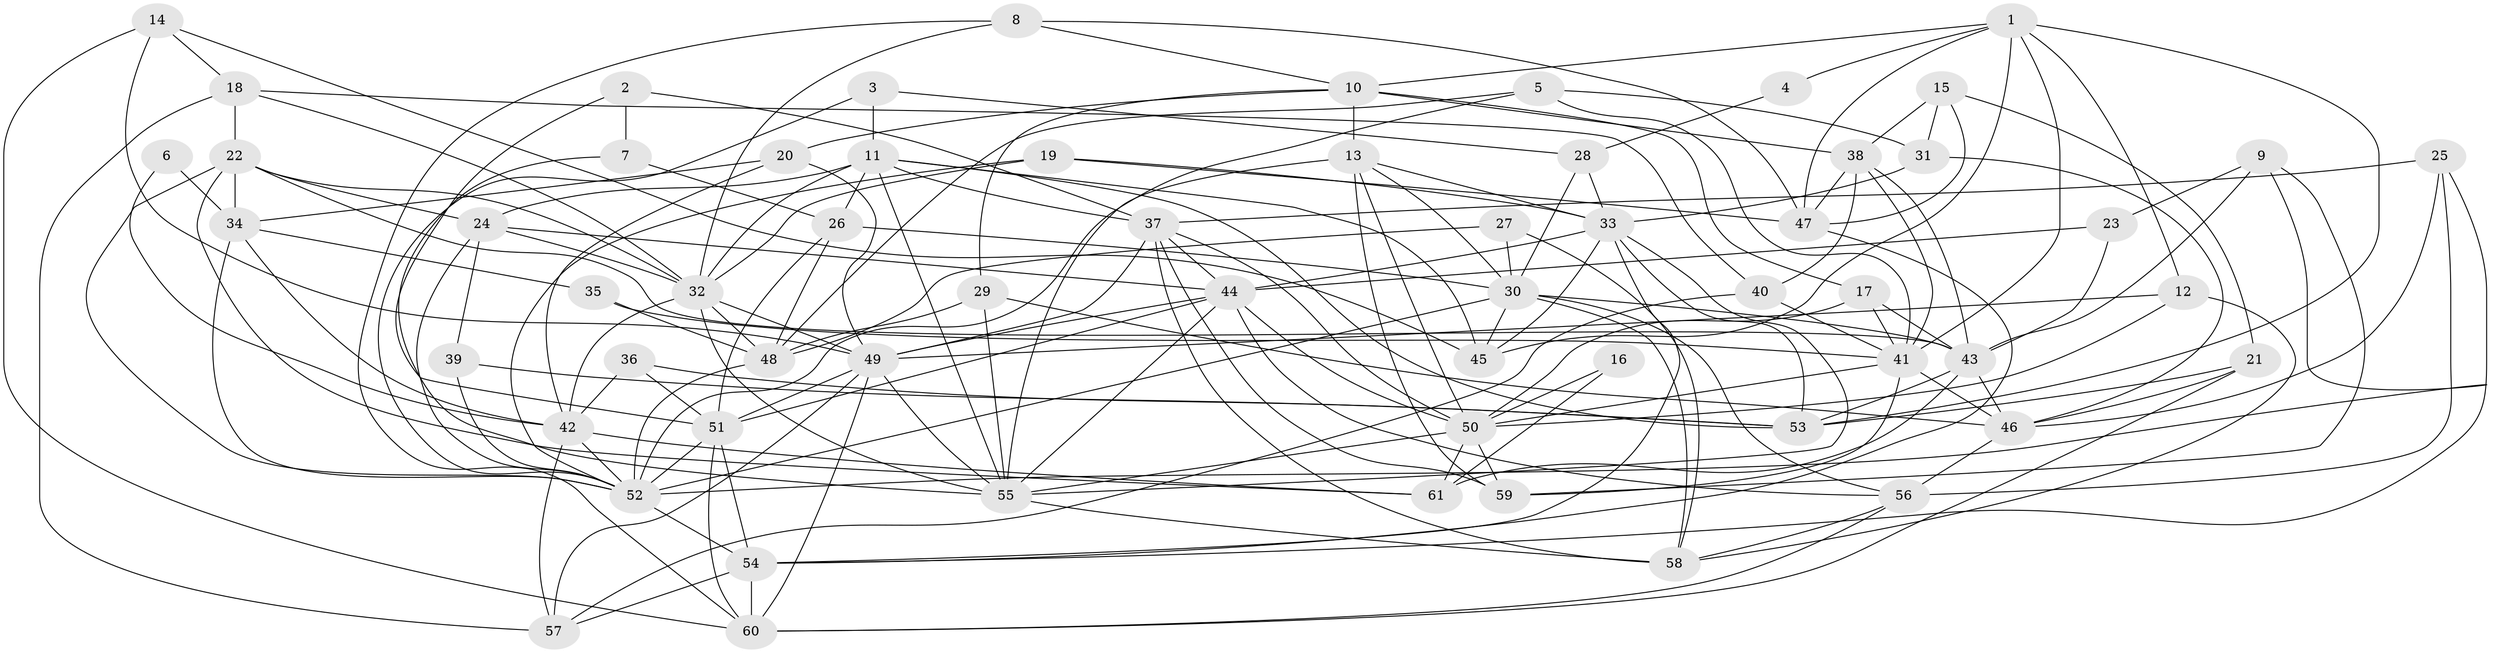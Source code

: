 // original degree distribution, {7: 0.04132231404958678, 5: 0.2066115702479339, 2: 0.09090909090909091, 3: 0.3140495867768595, 4: 0.2727272727272727, 6: 0.06611570247933884, 8: 0.008264462809917356}
// Generated by graph-tools (version 1.1) at 2025/50/03/09/25 03:50:08]
// undirected, 61 vertices, 174 edges
graph export_dot {
graph [start="1"]
  node [color=gray90,style=filled];
  1;
  2;
  3;
  4;
  5;
  6;
  7;
  8;
  9;
  10;
  11;
  12;
  13;
  14;
  15;
  16;
  17;
  18;
  19;
  20;
  21;
  22;
  23;
  24;
  25;
  26;
  27;
  28;
  29;
  30;
  31;
  32;
  33;
  34;
  35;
  36;
  37;
  38;
  39;
  40;
  41;
  42;
  43;
  44;
  45;
  46;
  47;
  48;
  49;
  50;
  51;
  52;
  53;
  54;
  55;
  56;
  57;
  58;
  59;
  60;
  61;
  1 -- 4 [weight=1.0];
  1 -- 10 [weight=1.0];
  1 -- 12 [weight=1.0];
  1 -- 41 [weight=1.0];
  1 -- 45 [weight=1.0];
  1 -- 47 [weight=1.0];
  1 -- 53 [weight=1.0];
  2 -- 7 [weight=1.0];
  2 -- 37 [weight=1.0];
  2 -- 51 [weight=1.0];
  3 -- 11 [weight=1.0];
  3 -- 28 [weight=1.0];
  3 -- 52 [weight=1.0];
  4 -- 28 [weight=1.0];
  5 -- 31 [weight=1.0];
  5 -- 41 [weight=1.0];
  5 -- 48 [weight=1.0];
  5 -- 52 [weight=1.0];
  6 -- 34 [weight=1.0];
  6 -- 42 [weight=1.0];
  7 -- 26 [weight=1.0];
  7 -- 55 [weight=1.0];
  8 -- 10 [weight=1.0];
  8 -- 32 [weight=1.0];
  8 -- 47 [weight=1.0];
  8 -- 60 [weight=1.0];
  9 -- 23 [weight=1.0];
  9 -- 43 [weight=1.0];
  9 -- 52 [weight=1.0];
  9 -- 59 [weight=1.0];
  10 -- 13 [weight=1.0];
  10 -- 17 [weight=1.0];
  10 -- 20 [weight=1.0];
  10 -- 29 [weight=1.0];
  10 -- 38 [weight=1.0];
  11 -- 24 [weight=1.0];
  11 -- 26 [weight=1.0];
  11 -- 32 [weight=1.0];
  11 -- 37 [weight=1.0];
  11 -- 45 [weight=1.0];
  11 -- 53 [weight=1.0];
  11 -- 55 [weight=1.0];
  12 -- 49 [weight=1.0];
  12 -- 50 [weight=1.0];
  12 -- 58 [weight=1.0];
  13 -- 30 [weight=1.0];
  13 -- 33 [weight=1.0];
  13 -- 50 [weight=1.0];
  13 -- 55 [weight=1.0];
  13 -- 59 [weight=1.0];
  14 -- 18 [weight=1.0];
  14 -- 45 [weight=1.0];
  14 -- 49 [weight=1.0];
  14 -- 60 [weight=1.0];
  15 -- 21 [weight=1.0];
  15 -- 31 [weight=1.0];
  15 -- 38 [weight=1.0];
  15 -- 47 [weight=1.0];
  16 -- 50 [weight=1.0];
  16 -- 61 [weight=1.0];
  17 -- 41 [weight=1.0];
  17 -- 43 [weight=1.0];
  17 -- 50 [weight=1.0];
  18 -- 22 [weight=1.0];
  18 -- 32 [weight=1.0];
  18 -- 40 [weight=1.0];
  18 -- 57 [weight=1.0];
  19 -- 32 [weight=1.0];
  19 -- 33 [weight=1.0];
  19 -- 47 [weight=1.0];
  19 -- 52 [weight=1.0];
  20 -- 34 [weight=1.0];
  20 -- 42 [weight=1.0];
  20 -- 49 [weight=1.0];
  21 -- 46 [weight=1.0];
  21 -- 53 [weight=1.0];
  21 -- 60 [weight=1.0];
  22 -- 24 [weight=1.0];
  22 -- 32 [weight=1.0];
  22 -- 34 [weight=1.0];
  22 -- 43 [weight=1.0];
  22 -- 52 [weight=1.0];
  22 -- 61 [weight=1.0];
  23 -- 43 [weight=1.0];
  23 -- 44 [weight=1.0];
  24 -- 32 [weight=1.0];
  24 -- 39 [weight=1.0];
  24 -- 44 [weight=1.0];
  24 -- 52 [weight=1.0];
  25 -- 37 [weight=1.0];
  25 -- 46 [weight=1.0];
  25 -- 54 [weight=1.0];
  25 -- 56 [weight=1.0];
  26 -- 30 [weight=2.0];
  26 -- 48 [weight=1.0];
  26 -- 51 [weight=1.0];
  27 -- 30 [weight=1.0];
  27 -- 48 [weight=1.0];
  27 -- 58 [weight=1.0];
  28 -- 30 [weight=1.0];
  28 -- 33 [weight=1.0];
  29 -- 46 [weight=1.0];
  29 -- 48 [weight=1.0];
  29 -- 55 [weight=1.0];
  30 -- 43 [weight=1.0];
  30 -- 45 [weight=1.0];
  30 -- 52 [weight=1.0];
  30 -- 56 [weight=2.0];
  30 -- 58 [weight=1.0];
  31 -- 33 [weight=1.0];
  31 -- 46 [weight=1.0];
  32 -- 42 [weight=1.0];
  32 -- 48 [weight=1.0];
  32 -- 49 [weight=1.0];
  32 -- 55 [weight=1.0];
  33 -- 44 [weight=1.0];
  33 -- 45 [weight=1.0];
  33 -- 53 [weight=1.0];
  33 -- 54 [weight=1.0];
  33 -- 55 [weight=1.0];
  34 -- 35 [weight=1.0];
  34 -- 42 [weight=1.0];
  34 -- 52 [weight=1.0];
  35 -- 41 [weight=1.0];
  35 -- 48 [weight=1.0];
  36 -- 42 [weight=1.0];
  36 -- 51 [weight=1.0];
  36 -- 53 [weight=1.0];
  37 -- 44 [weight=1.0];
  37 -- 49 [weight=1.0];
  37 -- 50 [weight=1.0];
  37 -- 58 [weight=1.0];
  37 -- 59 [weight=1.0];
  38 -- 40 [weight=1.0];
  38 -- 41 [weight=1.0];
  38 -- 43 [weight=1.0];
  38 -- 47 [weight=1.0];
  39 -- 52 [weight=1.0];
  39 -- 53 [weight=1.0];
  40 -- 41 [weight=1.0];
  40 -- 57 [weight=1.0];
  41 -- 46 [weight=1.0];
  41 -- 50 [weight=1.0];
  41 -- 59 [weight=1.0];
  42 -- 52 [weight=1.0];
  42 -- 57 [weight=1.0];
  42 -- 61 [weight=1.0];
  43 -- 46 [weight=1.0];
  43 -- 53 [weight=1.0];
  43 -- 61 [weight=1.0];
  44 -- 49 [weight=1.0];
  44 -- 50 [weight=1.0];
  44 -- 51 [weight=1.0];
  44 -- 55 [weight=1.0];
  44 -- 56 [weight=1.0];
  46 -- 56 [weight=1.0];
  47 -- 54 [weight=1.0];
  48 -- 52 [weight=1.0];
  49 -- 51 [weight=1.0];
  49 -- 55 [weight=1.0];
  49 -- 57 [weight=1.0];
  49 -- 60 [weight=1.0];
  50 -- 55 [weight=1.0];
  50 -- 59 [weight=1.0];
  50 -- 61 [weight=1.0];
  51 -- 52 [weight=2.0];
  51 -- 54 [weight=1.0];
  51 -- 60 [weight=1.0];
  52 -- 54 [weight=1.0];
  54 -- 57 [weight=1.0];
  54 -- 60 [weight=1.0];
  55 -- 58 [weight=1.0];
  56 -- 58 [weight=1.0];
  56 -- 60 [weight=1.0];
}
